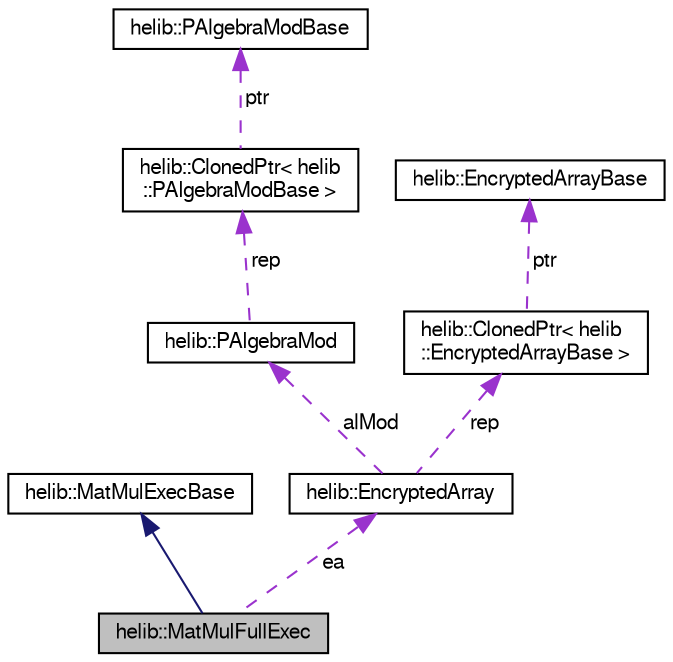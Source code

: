 digraph "helib::MatMulFullExec"
{
  edge [fontname="FreeSans",fontsize="10",labelfontname="FreeSans",labelfontsize="10"];
  node [fontname="FreeSans",fontsize="10",shape=record];
  Node2 [label="helib::MatMulFullExec",height=0.2,width=0.4,color="black", fillcolor="grey75", style="filled", fontcolor="black"];
  Node3 -> Node2 [dir="back",color="midnightblue",fontsize="10",style="solid"];
  Node3 [label="helib::MatMulExecBase",height=0.2,width=0.4,color="black", fillcolor="white", style="filled",URL="$classhelib_1_1_mat_mul_exec_base.html"];
  Node4 -> Node2 [dir="back",color="darkorchid3",fontsize="10",style="dashed",label=" ea" ];
  Node4 [label="helib::EncryptedArray",height=0.2,width=0.4,color="black", fillcolor="white", style="filled",URL="$classhelib_1_1_encrypted_array.html",tooltip="A simple wrapper for a smart pointer to an EncryptedArrayBase. This is the interface that higher-leve..."];
  Node5 -> Node4 [dir="back",color="darkorchid3",fontsize="10",style="dashed",label=" alMod" ];
  Node5 [label="helib::PAlgebraMod",height=0.2,width=0.4,color="black", fillcolor="white", style="filled",URL="$classhelib_1_1_p_algebra_mod.html",tooltip="The structure of Z[X]/(Phi_m(X), p) "];
  Node6 -> Node5 [dir="back",color="darkorchid3",fontsize="10",style="dashed",label=" rep" ];
  Node6 [label="helib::ClonedPtr\< helib\l::PAlgebraModBase \>",height=0.2,width=0.4,color="black", fillcolor="white", style="filled",URL="$classhelib_1_1_cloned_ptr.html"];
  Node7 -> Node6 [dir="back",color="darkorchid3",fontsize="10",style="dashed",label=" ptr" ];
  Node7 [label="helib::PAlgebraModBase",height=0.2,width=0.4,color="black", fillcolor="white", style="filled",URL="$classhelib_1_1_p_algebra_mod_base.html",tooltip="Virtual base class for PAlgebraMod. "];
  Node8 -> Node4 [dir="back",color="darkorchid3",fontsize="10",style="dashed",label=" rep" ];
  Node8 [label="helib::ClonedPtr\< helib\l::EncryptedArrayBase \>",height=0.2,width=0.4,color="black", fillcolor="white", style="filled",URL="$classhelib_1_1_cloned_ptr.html"];
  Node9 -> Node8 [dir="back",color="darkorchid3",fontsize="10",style="dashed",label=" ptr" ];
  Node9 [label="helib::EncryptedArrayBase",height=0.2,width=0.4,color="black", fillcolor="white", style="filled",URL="$classhelib_1_1_encrypted_array_base.html",tooltip="virtual class for data-movement operations on arrays of slots "];
}
